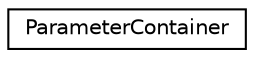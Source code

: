 digraph "Graphical Class Hierarchy"
{
 // LATEX_PDF_SIZE
  edge [fontname="Helvetica",fontsize="10",labelfontname="Helvetica",labelfontsize="10"];
  node [fontname="Helvetica",fontsize="10",shape=record];
  rankdir="LR";
  Node0 [label="ParameterContainer",height=0.2,width=0.4,color="black", fillcolor="white", style="filled",URL="$class_parameter_container.html",tooltip=" "];
}

